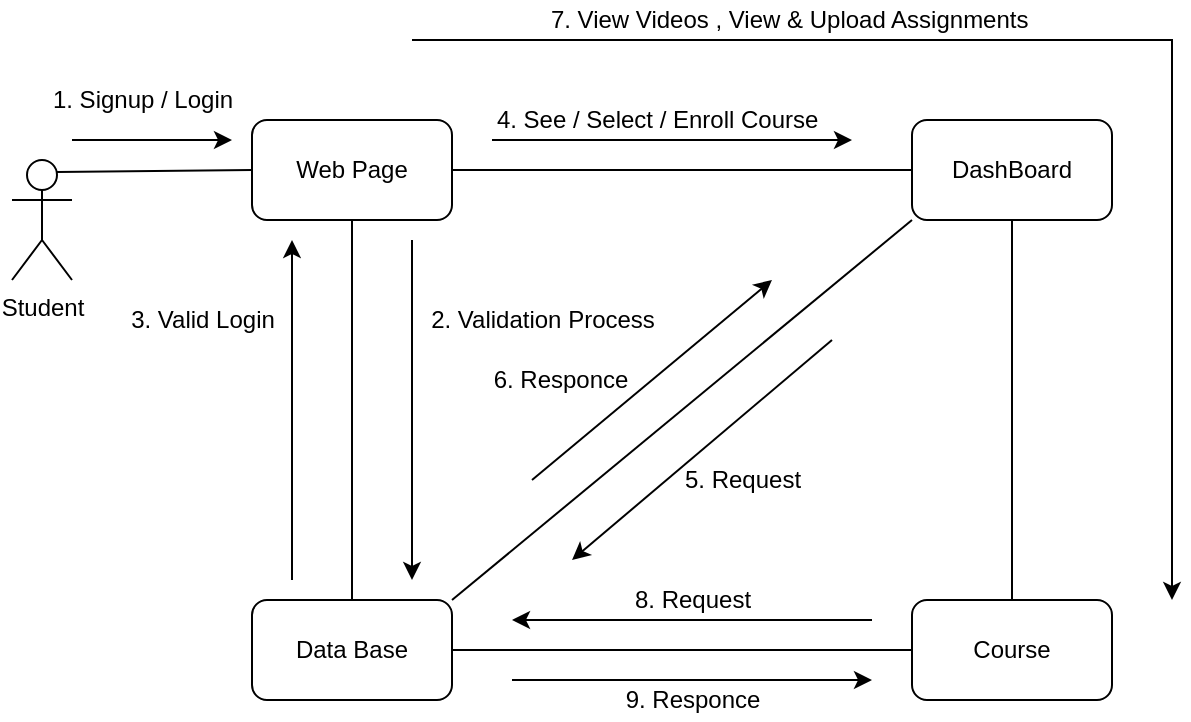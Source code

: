 <mxfile version="15.7.3" type="github">
  <diagram id="hnQG9wUVkO8S85CdUSW5" name="Page-1">
    <mxGraphModel dx="945" dy="543" grid="1" gridSize="10" guides="1" tooltips="1" connect="1" arrows="1" fold="1" page="1" pageScale="1" pageWidth="827" pageHeight="1169" math="0" shadow="0">
      <root>
        <mxCell id="0" />
        <mxCell id="1" parent="0" />
        <mxCell id="LgrQUkmrXFwx17UrA-fh-1" value="Student" style="shape=umlActor;verticalLabelPosition=bottom;verticalAlign=top;html=1;outlineConnect=0;" vertex="1" parent="1">
          <mxGeometry x="90" y="180" width="30" height="60" as="geometry" />
        </mxCell>
        <mxCell id="LgrQUkmrXFwx17UrA-fh-2" value="Web Page" style="rounded=1;whiteSpace=wrap;html=1;" vertex="1" parent="1">
          <mxGeometry x="210" y="160" width="100" height="50" as="geometry" />
        </mxCell>
        <mxCell id="LgrQUkmrXFwx17UrA-fh-3" value="" style="endArrow=none;html=1;rounded=0;exitX=0.75;exitY=0.1;exitDx=0;exitDy=0;exitPerimeter=0;entryX=0;entryY=0.5;entryDx=0;entryDy=0;" edge="1" parent="1" source="LgrQUkmrXFwx17UrA-fh-1" target="LgrQUkmrXFwx17UrA-fh-2">
          <mxGeometry width="50" height="50" relative="1" as="geometry">
            <mxPoint x="390" y="310" as="sourcePoint" />
            <mxPoint x="440" y="260" as="targetPoint" />
          </mxGeometry>
        </mxCell>
        <mxCell id="LgrQUkmrXFwx17UrA-fh-8" value="" style="endArrow=classic;html=1;rounded=0;" edge="1" parent="1">
          <mxGeometry relative="1" as="geometry">
            <mxPoint x="120" y="170" as="sourcePoint" />
            <mxPoint x="200" y="170" as="targetPoint" />
            <Array as="points">
              <mxPoint x="150" y="170" />
            </Array>
          </mxGeometry>
        </mxCell>
        <mxCell id="LgrQUkmrXFwx17UrA-fh-10" value="1. Signup / Login" style="text;html=1;align=center;verticalAlign=middle;resizable=0;points=[];autosize=1;strokeColor=none;fillColor=none;" vertex="1" parent="1">
          <mxGeometry x="100" y="140" width="110" height="20" as="geometry" />
        </mxCell>
        <mxCell id="LgrQUkmrXFwx17UrA-fh-11" value="Data Base" style="rounded=1;whiteSpace=wrap;html=1;" vertex="1" parent="1">
          <mxGeometry x="210" y="400" width="100" height="50" as="geometry" />
        </mxCell>
        <mxCell id="LgrQUkmrXFwx17UrA-fh-13" value="DashBoard" style="rounded=1;whiteSpace=wrap;html=1;" vertex="1" parent="1">
          <mxGeometry x="540" y="160" width="100" height="50" as="geometry" />
        </mxCell>
        <mxCell id="LgrQUkmrXFwx17UrA-fh-17" value="" style="endArrow=none;html=1;rounded=0;entryX=0.5;entryY=1;entryDx=0;entryDy=0;exitX=0.5;exitY=0;exitDx=0;exitDy=0;" edge="1" parent="1" source="LgrQUkmrXFwx17UrA-fh-11" target="LgrQUkmrXFwx17UrA-fh-2">
          <mxGeometry width="50" height="50" relative="1" as="geometry">
            <mxPoint x="390" y="360" as="sourcePoint" />
            <mxPoint x="440" y="310" as="targetPoint" />
          </mxGeometry>
        </mxCell>
        <mxCell id="LgrQUkmrXFwx17UrA-fh-18" value="" style="endArrow=none;html=1;rounded=0;exitX=1;exitY=0.5;exitDx=0;exitDy=0;entryX=0;entryY=0.5;entryDx=0;entryDy=0;" edge="1" parent="1" source="LgrQUkmrXFwx17UrA-fh-2" target="LgrQUkmrXFwx17UrA-fh-13">
          <mxGeometry width="50" height="50" relative="1" as="geometry">
            <mxPoint x="390" y="360" as="sourcePoint" />
            <mxPoint x="440" y="310" as="targetPoint" />
          </mxGeometry>
        </mxCell>
        <mxCell id="LgrQUkmrXFwx17UrA-fh-19" value="" style="endArrow=classic;html=1;rounded=0;" edge="1" parent="1">
          <mxGeometry width="50" height="50" relative="1" as="geometry">
            <mxPoint x="290" y="220" as="sourcePoint" />
            <mxPoint x="290" y="390" as="targetPoint" />
          </mxGeometry>
        </mxCell>
        <mxCell id="LgrQUkmrXFwx17UrA-fh-20" value="2. Validation Process" style="text;html=1;align=center;verticalAlign=middle;resizable=0;points=[];autosize=1;strokeColor=none;fillColor=none;" vertex="1" parent="1">
          <mxGeometry x="290" y="250" width="130" height="20" as="geometry" />
        </mxCell>
        <mxCell id="LgrQUkmrXFwx17UrA-fh-22" value="" style="endArrow=classic;html=1;rounded=0;" edge="1" parent="1">
          <mxGeometry width="50" height="50" relative="1" as="geometry">
            <mxPoint x="230" y="390" as="sourcePoint" />
            <mxPoint x="230" y="220" as="targetPoint" />
          </mxGeometry>
        </mxCell>
        <mxCell id="LgrQUkmrXFwx17UrA-fh-23" value="3. Valid Login" style="text;html=1;align=center;verticalAlign=middle;resizable=0;points=[];autosize=1;strokeColor=none;fillColor=none;" vertex="1" parent="1">
          <mxGeometry x="140" y="250" width="90" height="20" as="geometry" />
        </mxCell>
        <mxCell id="LgrQUkmrXFwx17UrA-fh-24" value="4. See / Select / Enroll Course&amp;nbsp;" style="text;html=1;align=center;verticalAlign=middle;resizable=0;points=[];autosize=1;strokeColor=none;fillColor=none;" vertex="1" parent="1">
          <mxGeometry x="324" y="150" width="180" height="20" as="geometry" />
        </mxCell>
        <mxCell id="LgrQUkmrXFwx17UrA-fh-25" value="" style="endArrow=classic;html=1;rounded=0;" edge="1" parent="1">
          <mxGeometry width="50" height="50" relative="1" as="geometry">
            <mxPoint x="330" y="170" as="sourcePoint" />
            <mxPoint x="510" y="170" as="targetPoint" />
          </mxGeometry>
        </mxCell>
        <mxCell id="LgrQUkmrXFwx17UrA-fh-26" value="Course" style="rounded=1;whiteSpace=wrap;html=1;" vertex="1" parent="1">
          <mxGeometry x="540" y="400" width="100" height="50" as="geometry" />
        </mxCell>
        <mxCell id="LgrQUkmrXFwx17UrA-fh-28" value="" style="endArrow=none;html=1;rounded=0;exitX=1;exitY=0;exitDx=0;exitDy=0;entryX=0;entryY=1;entryDx=0;entryDy=0;" edge="1" parent="1" source="LgrQUkmrXFwx17UrA-fh-11" target="LgrQUkmrXFwx17UrA-fh-13">
          <mxGeometry width="50" height="50" relative="1" as="geometry">
            <mxPoint x="390" y="360" as="sourcePoint" />
            <mxPoint x="440" y="310" as="targetPoint" />
          </mxGeometry>
        </mxCell>
        <mxCell id="LgrQUkmrXFwx17UrA-fh-29" value="" style="endArrow=classic;html=1;rounded=0;" edge="1" parent="1">
          <mxGeometry width="50" height="50" relative="1" as="geometry">
            <mxPoint x="500" y="270" as="sourcePoint" />
            <mxPoint x="370" y="380" as="targetPoint" />
          </mxGeometry>
        </mxCell>
        <mxCell id="LgrQUkmrXFwx17UrA-fh-31" value="5. Request" style="text;html=1;align=center;verticalAlign=middle;resizable=0;points=[];autosize=1;strokeColor=none;fillColor=none;" vertex="1" parent="1">
          <mxGeometry x="420" y="330" width="70" height="20" as="geometry" />
        </mxCell>
        <mxCell id="LgrQUkmrXFwx17UrA-fh-32" value="" style="endArrow=classic;html=1;rounded=0;" edge="1" parent="1">
          <mxGeometry width="50" height="50" relative="1" as="geometry">
            <mxPoint x="350" y="340" as="sourcePoint" />
            <mxPoint x="470" y="240" as="targetPoint" />
          </mxGeometry>
        </mxCell>
        <mxCell id="LgrQUkmrXFwx17UrA-fh-33" value="6. Responce" style="text;html=1;align=center;verticalAlign=middle;resizable=0;points=[];autosize=1;strokeColor=none;fillColor=none;" vertex="1" parent="1">
          <mxGeometry x="324" y="280" width="80" height="20" as="geometry" />
        </mxCell>
        <mxCell id="LgrQUkmrXFwx17UrA-fh-34" value="" style="endArrow=classic;html=1;rounded=0;" edge="1" parent="1">
          <mxGeometry width="50" height="50" relative="1" as="geometry">
            <mxPoint x="290" y="120" as="sourcePoint" />
            <mxPoint x="670" y="400" as="targetPoint" />
            <Array as="points">
              <mxPoint x="670" y="120" />
            </Array>
          </mxGeometry>
        </mxCell>
        <mxCell id="LgrQUkmrXFwx17UrA-fh-35" value="7. View Videos , View &amp;amp; Upload Assignments&amp;nbsp;" style="text;html=1;align=center;verticalAlign=middle;resizable=0;points=[];autosize=1;strokeColor=none;fillColor=none;" vertex="1" parent="1">
          <mxGeometry x="350" y="100" width="260" height="20" as="geometry" />
        </mxCell>
        <mxCell id="LgrQUkmrXFwx17UrA-fh-36" value="" style="endArrow=none;html=1;rounded=0;entryX=0.5;entryY=1;entryDx=0;entryDy=0;exitX=0.5;exitY=0;exitDx=0;exitDy=0;" edge="1" parent="1" source="LgrQUkmrXFwx17UrA-fh-26" target="LgrQUkmrXFwx17UrA-fh-13">
          <mxGeometry width="50" height="50" relative="1" as="geometry">
            <mxPoint x="390" y="360" as="sourcePoint" />
            <mxPoint x="440" y="310" as="targetPoint" />
          </mxGeometry>
        </mxCell>
        <mxCell id="LgrQUkmrXFwx17UrA-fh-37" value="" style="endArrow=none;html=1;rounded=0;entryX=0;entryY=0.5;entryDx=0;entryDy=0;exitX=1;exitY=0.5;exitDx=0;exitDy=0;" edge="1" parent="1" source="LgrQUkmrXFwx17UrA-fh-11" target="LgrQUkmrXFwx17UrA-fh-26">
          <mxGeometry width="50" height="50" relative="1" as="geometry">
            <mxPoint x="390" y="360" as="sourcePoint" />
            <mxPoint x="440" y="310" as="targetPoint" />
          </mxGeometry>
        </mxCell>
        <mxCell id="LgrQUkmrXFwx17UrA-fh-38" value="" style="endArrow=classic;html=1;rounded=0;" edge="1" parent="1">
          <mxGeometry width="50" height="50" relative="1" as="geometry">
            <mxPoint x="520" y="410" as="sourcePoint" />
            <mxPoint x="340" y="410" as="targetPoint" />
          </mxGeometry>
        </mxCell>
        <mxCell id="LgrQUkmrXFwx17UrA-fh-39" value="" style="endArrow=classic;html=1;rounded=0;" edge="1" parent="1">
          <mxGeometry width="50" height="50" relative="1" as="geometry">
            <mxPoint x="340" y="440" as="sourcePoint" />
            <mxPoint x="520" y="440" as="targetPoint" />
          </mxGeometry>
        </mxCell>
        <mxCell id="LgrQUkmrXFwx17UrA-fh-40" value="8. Request" style="text;html=1;align=center;verticalAlign=middle;resizable=0;points=[];autosize=1;strokeColor=none;fillColor=none;" vertex="1" parent="1">
          <mxGeometry x="395" y="390" width="70" height="20" as="geometry" />
        </mxCell>
        <mxCell id="LgrQUkmrXFwx17UrA-fh-41" value="9. Responce" style="text;html=1;align=center;verticalAlign=middle;resizable=0;points=[];autosize=1;strokeColor=none;fillColor=none;" vertex="1" parent="1">
          <mxGeometry x="390" y="440" width="80" height="20" as="geometry" />
        </mxCell>
      </root>
    </mxGraphModel>
  </diagram>
</mxfile>
